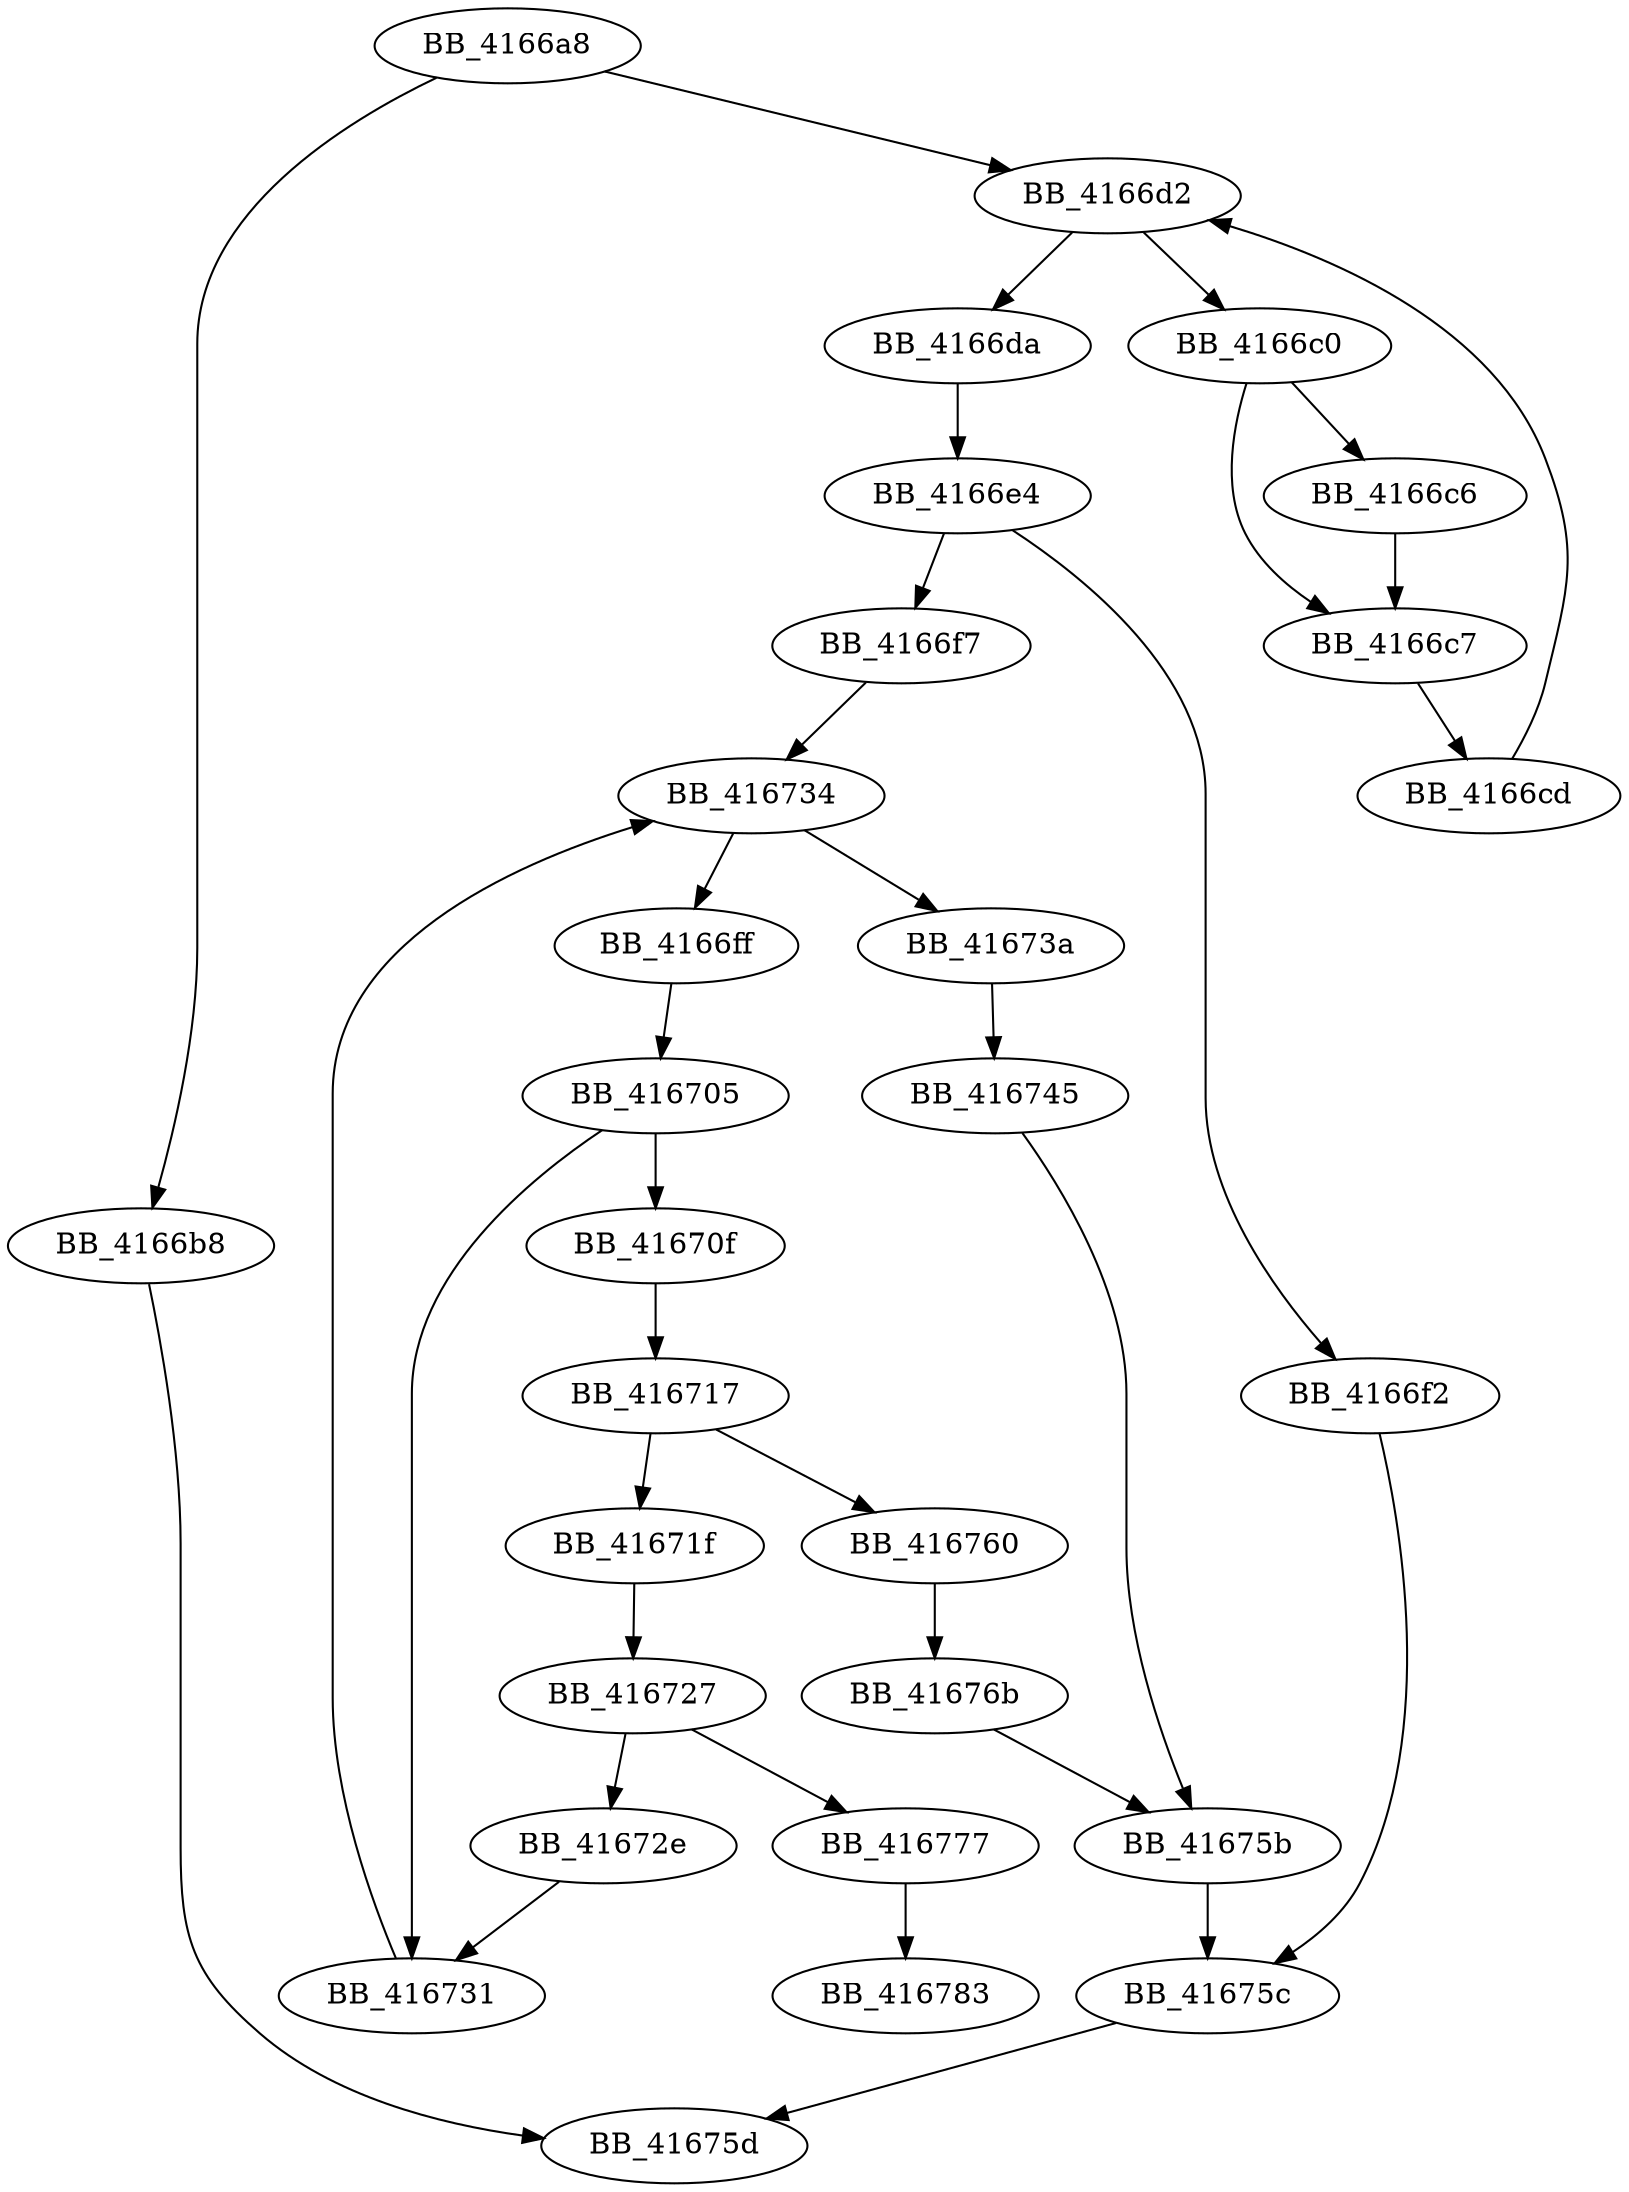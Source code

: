 DiGraph __wsetenvp{
BB_4166a8->BB_4166b8
BB_4166a8->BB_4166d2
BB_4166b8->BB_41675d
BB_4166c0->BB_4166c6
BB_4166c0->BB_4166c7
BB_4166c6->BB_4166c7
BB_4166c7->BB_4166cd
BB_4166cd->BB_4166d2
BB_4166d2->BB_4166c0
BB_4166d2->BB_4166da
BB_4166da->BB_4166e4
BB_4166e4->BB_4166f2
BB_4166e4->BB_4166f7
BB_4166f2->BB_41675c
BB_4166f7->BB_416734
BB_4166ff->BB_416705
BB_416705->BB_41670f
BB_416705->BB_416731
BB_41670f->BB_416717
BB_416717->BB_41671f
BB_416717->BB_416760
BB_41671f->BB_416727
BB_416727->BB_41672e
BB_416727->BB_416777
BB_41672e->BB_416731
BB_416731->BB_416734
BB_416734->BB_4166ff
BB_416734->BB_41673a
BB_41673a->BB_416745
BB_416745->BB_41675b
BB_41675b->BB_41675c
BB_41675c->BB_41675d
BB_416760->BB_41676b
BB_41676b->BB_41675b
BB_416777->BB_416783
}
